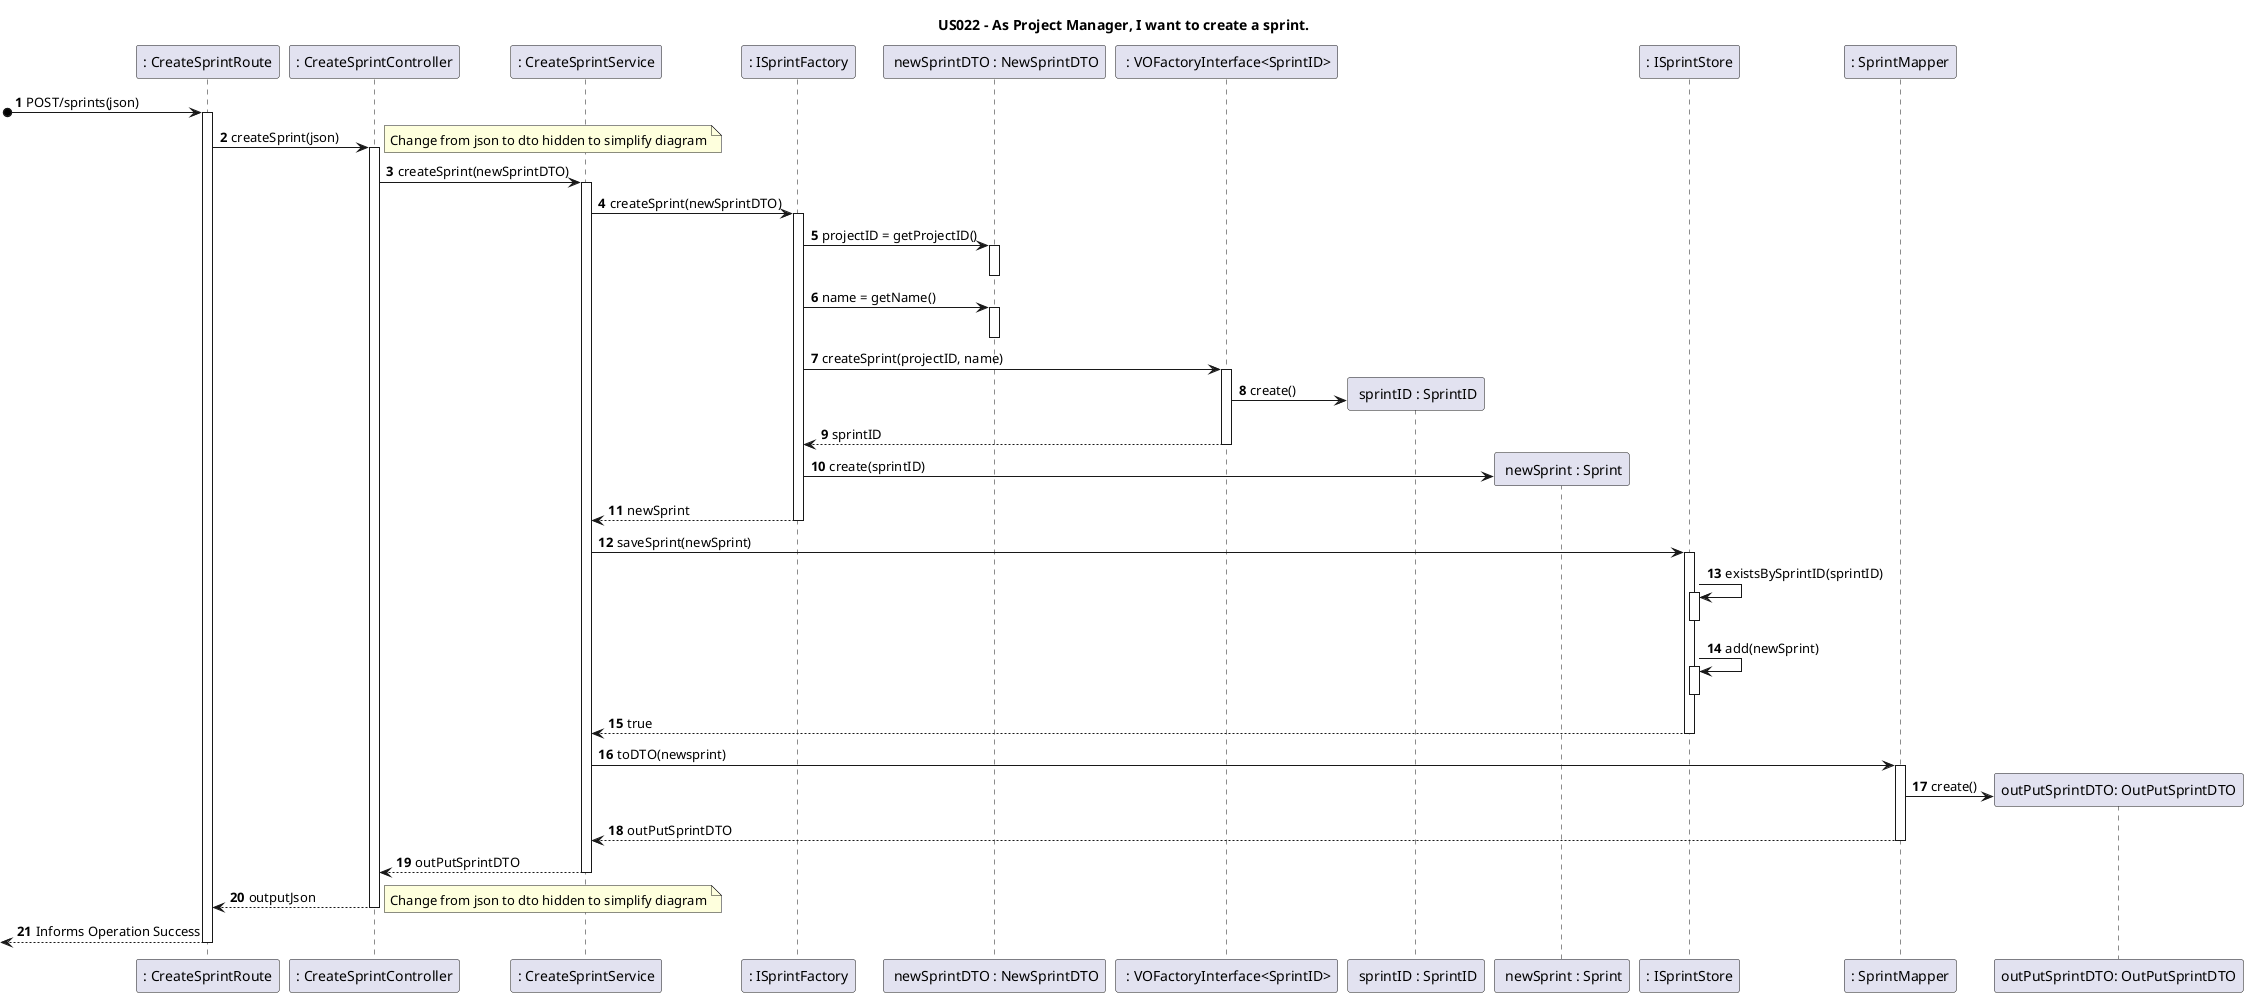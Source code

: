 @startuml

title US022 - As Project Manager, I want to create a sprint.

autoactivate on
autonumber

participant ": CreateSprintRoute" as UI
participant ": CreateSprintController" as Ctrl
participant ": CreateSprintService" as createSprintService
participant ": ISprintFactory" as sprintFactory
participant " newSprintDTO : NewSprintDTO" as sprintDTO
participant " : VOFactoryInterface<SprintID>" as voSprint
participant " sprintID : SprintID" as sprintID
participant " newSprint : Sprint" as sprint
participant ": ISprintStore" as sprintStore
participant ": SprintMapper" as sprintMapper
participant "outPutSprintDTO: OutPutSprintDTO" as outPutSprintDTO


[o-> UI: POST/sprints(json)
UI -> Ctrl: createSprint(json)
note right
Change from json to dto hidden to simplify diagram
end note
Ctrl -> createSprintService: createSprint(newSprintDTO)
createSprintService -> sprintFactory: createSprint(newSprintDTO)
sprintFactory -> sprintDTO: projectID = getProjectID()
deactivate
sprintFactory -> sprintDTO: name = getName()
deactivate
sprintFactory -> voSprint: createSprint(projectID, name)
voSprint -> sprintID**: create()
voSprint --> sprintFactory: sprintID
sprintFactory -> sprint**: create(sprintID)
sprintFactory --> createSprintService: newSprint
createSprintService -> sprintStore: saveSprint(newSprint)
sprintStore -> sprintStore: existsBySprintID(sprintID)
deactivate
sprintStore -> sprintStore: add(newSprint)
deactivate
sprintStore --> createSprintService: true
createSprintService -> sprintMapper: toDTO(newsprint)
sprintMapper -> outPutSprintDTO**: create()
sprintMapper --> createSprintService: outPutSprintDTO
createSprintService --> Ctrl: outPutSprintDTO
Ctrl --> UI: outputJson
note right
Change from json to dto hidden to simplify diagram
end note
[<--UI : Informs Operation Success
@enduml
